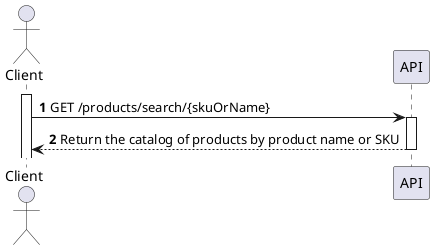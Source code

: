 @startuml
'https://plantuml.com/sequence-diagram

autoactivate on
autonumber

actor "Client" as client
participant "API" as api

activate client

client -> api: GET /products/search/{skuOrName}
api --> client: Return the catalog of products by product name or SKU



@enduml